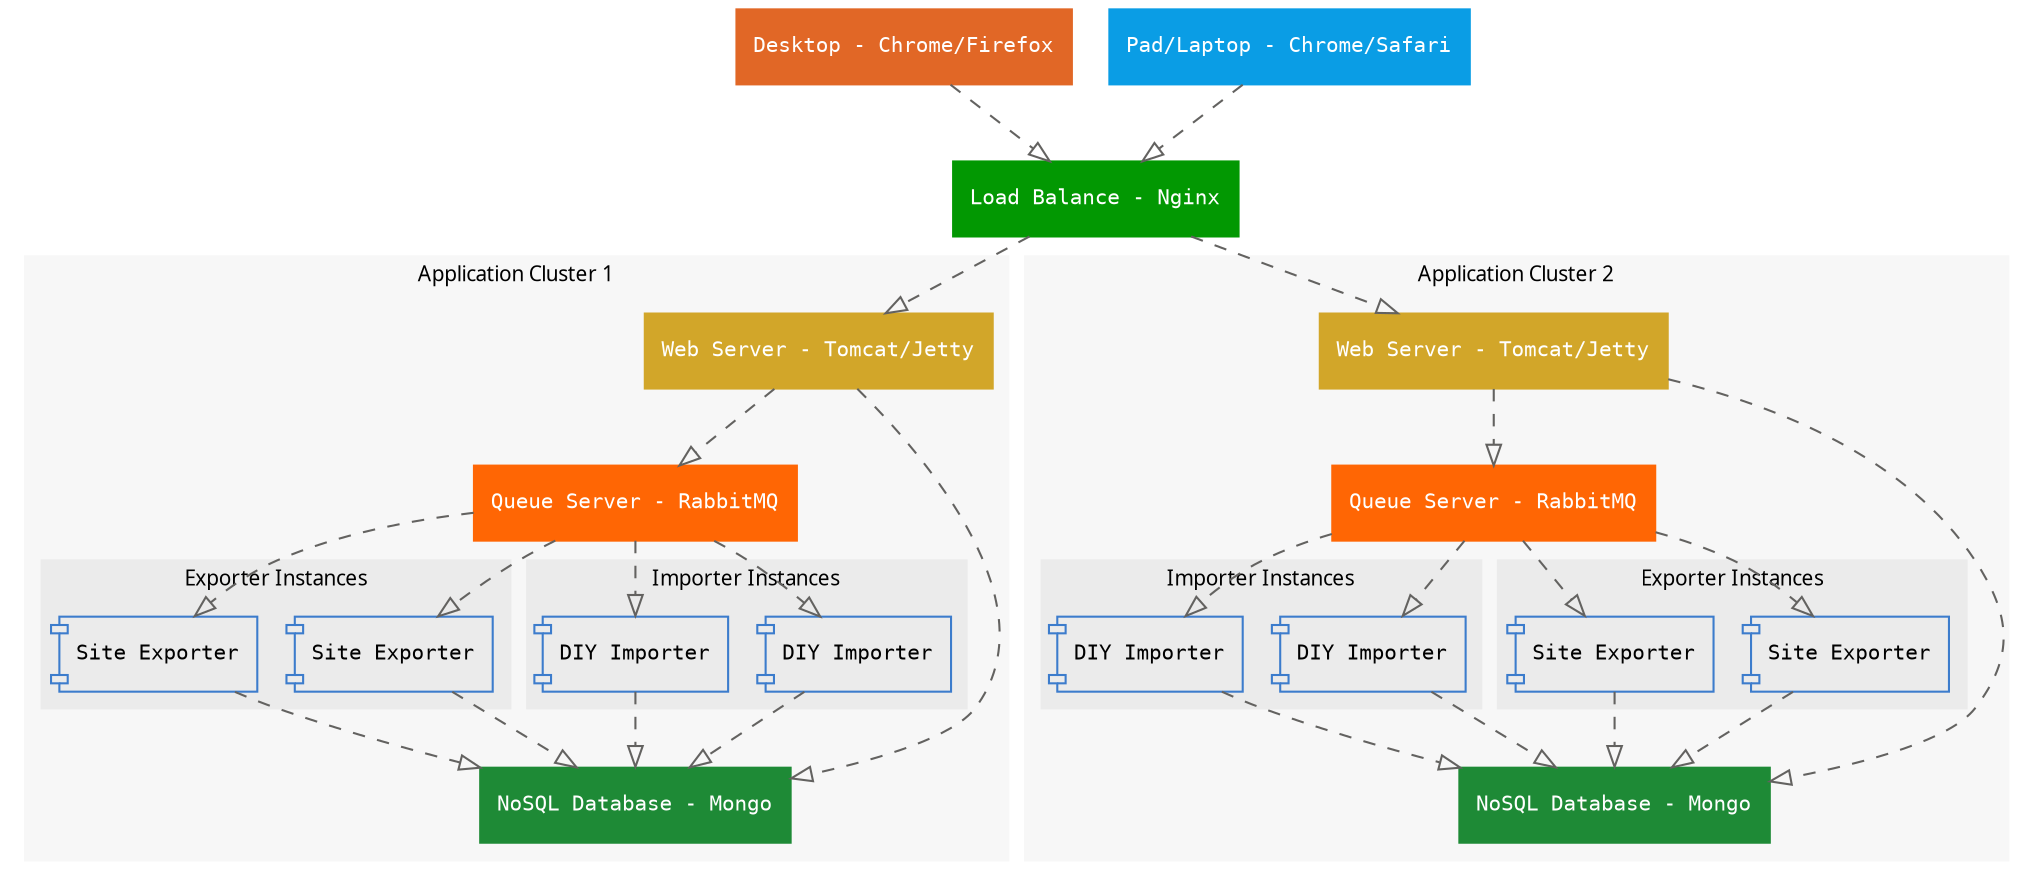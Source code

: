 digraph nepsd {
	fontname="Microsoft YaHei";
    fontsize=10;
    dir=TD;

    graph [dpi=180];

    node [color="#3C7CCC", shape="record", fontname="Consolas", fontsize=10];
    edge [color="#636260", fontname="Consolas", fontsize=10, arrowhead="empty", style="dashed"];

	desktop [label="Desktop - Chrome/Firefox", color="#E16726", style="filled", fontcolor="#ffffff"];
	pad [label="Pad/Laptop - Chrome/Safari", color="#0A9DE5", style="filled", fontcolor="#ffffff"];

	load_balance [label="Load Balance - Nginx", style="filled", color="#029802", fontcolor="#ffffff"];

	desktop -> load_balance;
	pad -> load_balance;

	subgraph cluster_c1 {
		label="Application Cluster 1";
		style="filled"
		color="#F7F7F7"

		web_server_c1 [label="Web Server - Tomcat/Jetty", style="filled", color="#D2A629", fontcolor="#ffffff"];

		subgraph cluster_exporter {
			label="Exporter Instances"
			style="filled"
			color="#EBEBEB"

			exporter1 [label="Site Exporter", shape="component"];
			exporter2 [label="Site Exporter", shape="component"];
		}
		
		message_queue_c1 [label="Queue Server - RabbitMQ", style="filled", color="#FF6604", fontcolor="#ffffff"];
		
		subgraph cluster_importer {
			label="Importer Instances"
			style="filled"
			color="#EBEBEB"

			importer1 [label="DIY Importer", shape="component"];
			importer2 [label="DIY Importer", shape="component"];	
		}
		
		database_c1 [label="NoSQL Database - Mongo", style="filled", color="#1E8A36", fontcolor="#ffffff"];
	}

	web_server_c1 -> message_queue_c1;
	message_queue_c1 -> exporter1;
	message_queue_c1 -> exporter2;

	message_queue_c1 -> importer1;
	message_queue_c1 -> importer2;

	web_server_c1 -> database_c1;

	exporter1 -> database_c1;
	exporter2 -> database_c1;

	importer1 -> database_c1;
	importer2 -> database_c1;

	subgraph cluster_c2 {
		label="Application Cluster 2";
		style="filled"
		color="#F7F7F7"
		
		web_server_c2 [label="Web Server - Tomcat/Jetty", style="filled", color="#D2A629", fontcolor="#ffffff"];

		subgraph cluster_importer2 {
			label="Importer Instances"
			style="filled"
			color="#EBEBEB"
			
			importer3 [label="DIY Importer", shape="component"];
			importer4 [label="DIY Importer", shape="component"];	
		}

		subgraph cluster_exporter2 {
			label="Exporter Instances"
			style="filled"
			color="#EBEBEB"

			exporter3 [label="Site Exporter", shape="component"];
			exporter4 [label="Site Exporter", shape="component"];		
		}
		
		message_queue_c2 [label="Queue Server - RabbitMQ", style="filled", color="#FF6604", fontcolor="#ffffff"];
		
		database_c2 [label="NoSQL Database - Mongo", style="filled", color="#1E8A36", fontcolor="#ffffff"];
	}

	load_balance -> web_server_c1;
	load_balance -> web_server_c2;

	web_server_c2 -> message_queue_c2;
	message_queue_c2 -> exporter3;
	message_queue_c2 -> exporter4;

	message_queue_c2 -> importer3;
	message_queue_c2 -> importer4;

	web_server_c2 -> database_c2;

	exporter3 -> database_c2;
	exporter4 -> database_c2;

	importer3 -> database_c2;
	importer4 -> database_c2;
}